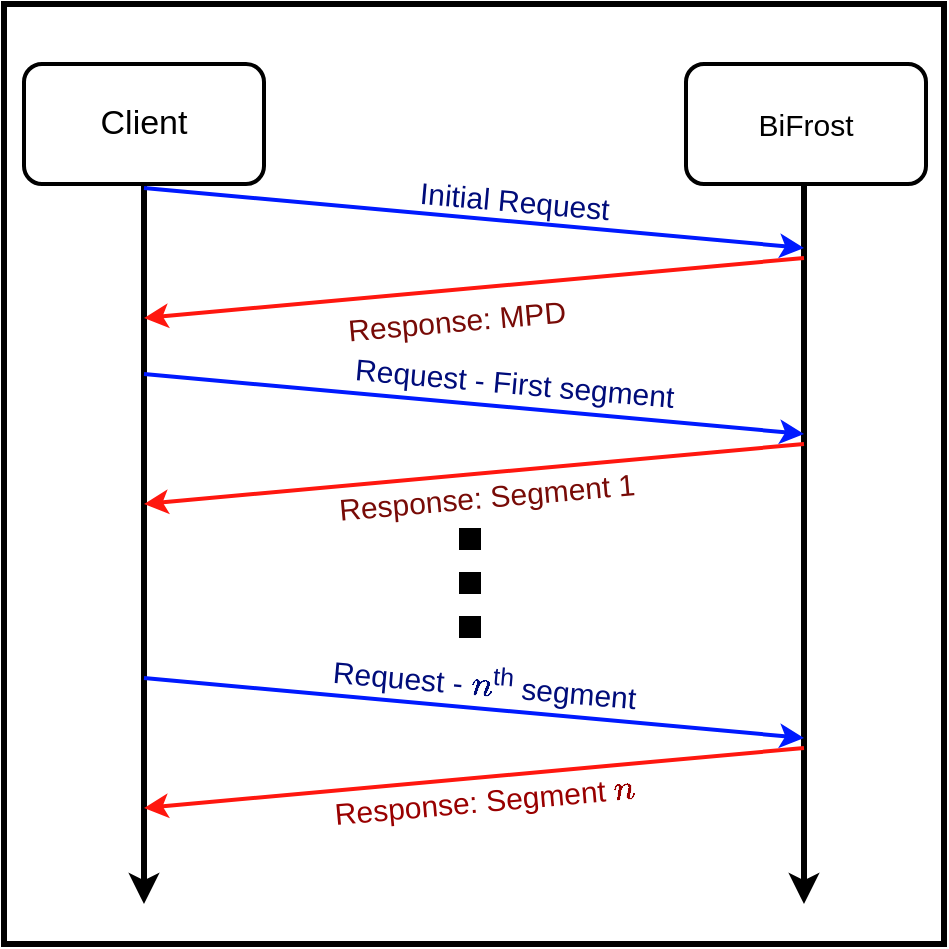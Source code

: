<mxfile version="13.2.3" type="device"><diagram id="c10EIxsDqNPVpN2cVLG-" name="Page-1"><mxGraphModel dx="1416" dy="800" grid="1" gridSize="10" guides="1" tooltips="1" connect="1" arrows="1" fold="1" page="1" pageScale="1" pageWidth="827" pageHeight="1169" math="1" shadow="0"><root><mxCell id="0"/><mxCell id="DH1PuQuJfCVaDRJpoagy-1" value="box" parent="0"/><mxCell id="DH1PuQuJfCVaDRJpoagy-2" value="" style="rounded=0;whiteSpace=wrap;html=1;fillColor=none;strokeColor=#000000;strokeWidth=3;fontStyle=1" parent="DH1PuQuJfCVaDRJpoagy-1" vertex="1"><mxGeometry x="10" y="30" width="470" height="470" as="geometry"/></mxCell><mxCell id="1" parent="0"/><mxCell id="YuZmcZNVMz-24-MtYkT8-27" value="" style="endArrow=none;dashed=1;html=1;strokeColor=#000000;strokeWidth=11;fontSize=15;dashPattern=1 1;rounded=0;endFill=1;fontStyle=1" parent="1" edge="1"><mxGeometry width="50" height="50" relative="1" as="geometry"><mxPoint x="243" y="347" as="sourcePoint"/><mxPoint x="243" y="291" as="targetPoint"/></mxGeometry></mxCell><mxCell id="YuZmcZNVMz-24-MtYkT8-1" value="" style="endArrow=classic;html=1;strokeWidth=3;fontStyle=1" parent="1" edge="1"><mxGeometry width="50" height="50" relative="1" as="geometry"><mxPoint x="80" y="120" as="sourcePoint"/><mxPoint x="80" y="480" as="targetPoint"/></mxGeometry></mxCell><mxCell id="YuZmcZNVMz-24-MtYkT8-2" value="" style="endArrow=classic;html=1;strokeWidth=3;fontStyle=1" parent="1" edge="1"><mxGeometry width="50" height="50" relative="1" as="geometry"><mxPoint x="410" y="120" as="sourcePoint"/><mxPoint x="410" y="480" as="targetPoint"/></mxGeometry></mxCell><mxCell id="YuZmcZNVMz-24-MtYkT8-44" value="Client" style="rounded=1;whiteSpace=wrap;html=1;fontSize=17;fillColor=none;strokeWidth=2;fontStyle=0" parent="1" vertex="1"><mxGeometry x="20" y="60" width="120" height="60" as="geometry"/></mxCell><mxCell id="YuZmcZNVMz-24-MtYkT8-45" value="BiFrost" style="rounded=1;whiteSpace=wrap;html=1;fontSize=15;fillColor=none;strokeWidth=2;fontStyle=0" parent="1" vertex="1"><mxGeometry x="351" y="60" width="120" height="60" as="geometry"/></mxCell><mxCell id="YuZmcZNVMz-24-MtYkT8-3" value="arrow" parent="0"/><mxCell id="YuZmcZNVMz-24-MtYkT8-23" value="" style="group;fontStyle=1" parent="YuZmcZNVMz-24-MtYkT8-3" vertex="1" connectable="0"><mxGeometry x="80" y="215" width="330" height="112" as="geometry"/></mxCell><mxCell id="YuZmcZNVMz-24-MtYkT8-9" value="" style="endArrow=classic;html=1;strokeWidth=2;strokeColor=#001AFF;fontStyle=1" parent="YuZmcZNVMz-24-MtYkT8-23" edge="1"><mxGeometry width="50" height="50" relative="1" as="geometry"><mxPoint as="sourcePoint"/><mxPoint x="330" y="30" as="targetPoint"/></mxGeometry></mxCell><mxCell id="YuZmcZNVMz-24-MtYkT8-10" value="" style="endArrow=none;html=1;strokeWidth=2;strokeColor=#FF170F;startArrow=classic;startFill=1;endFill=0;fontStyle=1" parent="YuZmcZNVMz-24-MtYkT8-23" edge="1"><mxGeometry width="50" height="50" relative="1" as="geometry"><mxPoint y="65" as="sourcePoint"/><mxPoint x="330" y="35" as="targetPoint"/></mxGeometry></mxCell><mxCell id="YuZmcZNVMz-24-MtYkT8-24" value="" style="group;fontStyle=1" parent="YuZmcZNVMz-24-MtYkT8-3" vertex="1" connectable="0"><mxGeometry x="80" y="122" width="330" height="112" as="geometry"/></mxCell><mxCell id="YuZmcZNVMz-24-MtYkT8-25" value="" style="endArrow=classic;html=1;strokeWidth=2;strokeColor=#001AFF;fontStyle=1" parent="YuZmcZNVMz-24-MtYkT8-24" edge="1"><mxGeometry width="50" height="50" relative="1" as="geometry"><mxPoint as="sourcePoint"/><mxPoint x="330" y="30" as="targetPoint"/></mxGeometry></mxCell><mxCell id="YuZmcZNVMz-24-MtYkT8-26" value="" style="endArrow=none;html=1;strokeWidth=2;strokeColor=#FF170F;startArrow=classic;startFill=1;endFill=0;fontStyle=1" parent="YuZmcZNVMz-24-MtYkT8-24" edge="1"><mxGeometry width="50" height="50" relative="1" as="geometry"><mxPoint y="65" as="sourcePoint"/><mxPoint x="330" y="35" as="targetPoint"/></mxGeometry></mxCell><mxCell id="YuZmcZNVMz-24-MtYkT8-36" value="" style="group;fontStyle=1" parent="YuZmcZNVMz-24-MtYkT8-3" vertex="1" connectable="0"><mxGeometry x="80" y="367" width="330" height="112" as="geometry"/></mxCell><mxCell id="YuZmcZNVMz-24-MtYkT8-37" value="" style="endArrow=classic;html=1;strokeWidth=2;strokeColor=#001AFF;fontStyle=1" parent="YuZmcZNVMz-24-MtYkT8-36" edge="1"><mxGeometry width="50" height="50" relative="1" as="geometry"><mxPoint as="sourcePoint"/><mxPoint x="330" y="30" as="targetPoint"/></mxGeometry></mxCell><mxCell id="YuZmcZNVMz-24-MtYkT8-38" value="" style="endArrow=none;html=1;strokeWidth=2;strokeColor=#FF170F;startArrow=classic;startFill=1;endFill=0;fontStyle=1" parent="YuZmcZNVMz-24-MtYkT8-36" edge="1"><mxGeometry width="50" height="50" relative="1" as="geometry"><mxPoint y="65" as="sourcePoint"/><mxPoint x="330" y="35" as="targetPoint"/></mxGeometry></mxCell><mxCell id="YuZmcZNVMz-24-MtYkT8-11" value="Text" parent="0"/><mxCell id="YuZmcZNVMz-24-MtYkT8-12" value="Initial Request" style="text;html=1;align=center;verticalAlign=middle;resizable=0;points=[];;autosize=1;fontSize=15;fontStyle=0;rotation=5;fontColor=#000C7A;" parent="YuZmcZNVMz-24-MtYkT8-11" vertex="1"><mxGeometry x="210" y="118" width="110" height="20" as="geometry"/></mxCell><mxCell id="YuZmcZNVMz-24-MtYkT8-16" value="Request - First segment&lt;span style=&quot;&quot;&gt;&lt;/span&gt;" style="text;html=1;align=center;verticalAlign=middle;resizable=0;points=[];;autosize=1;fontSize=15;fontStyle=0;rotation=5;fontColor=#000C7A;" parent="YuZmcZNVMz-24-MtYkT8-11" vertex="1"><mxGeometry x="175" y="209" width="180" height="20" as="geometry"/></mxCell><mxCell id="YuZmcZNVMz-24-MtYkT8-17" value="Response: MPD" style="text;html=1;align=center;verticalAlign=middle;resizable=0;points=[];;autosize=1;fontSize=15;fontStyle=0;rotation=355;fontColor=#780B07;" parent="YuZmcZNVMz-24-MtYkT8-11" vertex="1"><mxGeometry x="176" y="178" width="120" height="20" as="geometry"/></mxCell><mxCell id="YuZmcZNVMz-24-MtYkT8-18" value="Response: Segment 1&lt;span style=&quot;&quot;&gt;&lt;/span&gt;" style="text;html=1;align=center;verticalAlign=middle;resizable=0;points=[];;autosize=1;fontSize=15;fontStyle=0;rotation=355;fontColor=#780B07;" parent="YuZmcZNVMz-24-MtYkT8-11" vertex="1"><mxGeometry x="171" y="266" width="160" height="20" as="geometry"/></mxCell><mxCell id="YuZmcZNVMz-24-MtYkT8-41" value="Request - \(n\)&lt;sup&gt;th&lt;/sup&gt; segment&lt;span style=&quot;&quot;&gt;&lt;br&gt;&lt;/span&gt;" style="text;html=1;align=center;verticalAlign=middle;resizable=0;points=[];;autosize=1;fontSize=15;fontStyle=0;rotation=5;fontColor=#000C7A;" parent="YuZmcZNVMz-24-MtYkT8-11" vertex="1"><mxGeometry x="160" y="354" width="180" height="30" as="geometry"/></mxCell><mxCell id="IUZqlNpSMDrwFiuq5SFf-2" value="&lt;span style=&quot;font-size: 15px&quot;&gt;Response: Segment \(n\)&lt;/span&gt;" style="text;html=1;align=center;verticalAlign=middle;resizable=0;points=[];;autosize=1;fontSize=15;fontColor=#990000;rotation=355;fontStyle=0" parent="YuZmcZNVMz-24-MtYkT8-11" vertex="1"><mxGeometry x="160" y="418" width="180" height="20" as="geometry"/></mxCell></root></mxGraphModel></diagram></mxfile>